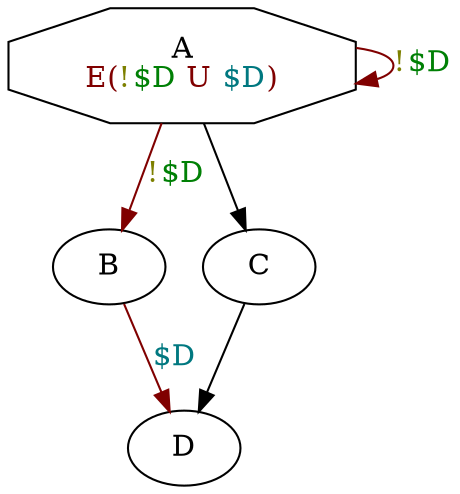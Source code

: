 digraph system {
N0 [label=<A<BR/><FONT COLOR="0.0 1 0.5">E(<FONT COLOR="0.17 1 0.5">!<FONT COLOR="0.34 1 0.5">$D</FONT></FONT> U <FONT COLOR="0.51 1 0.5">$D</FONT>)</FONT>>,shape=octagon]
N1 [label=<B>]
N2 [label=<D>]
N3 [label=<C>]
N0 -> N3
N3 -> N2
N1 -> N2 [color="0.0 1 0.5",label=<<FONT COLOR="0.51 1 0.5">$D</FONT>>]
N0 -> N1 [color="0.0 1 0.5",label=<<FONT COLOR="0.17 1 0.5">!<FONT COLOR="0.34 1 0.5">$D</FONT></FONT>>]
N0 -> N0 [color="0.0 1 0.5",label=<<FONT COLOR="0.17 1 0.5">!<FONT COLOR="0.34 1 0.5">$D</FONT></FONT>>]
}
